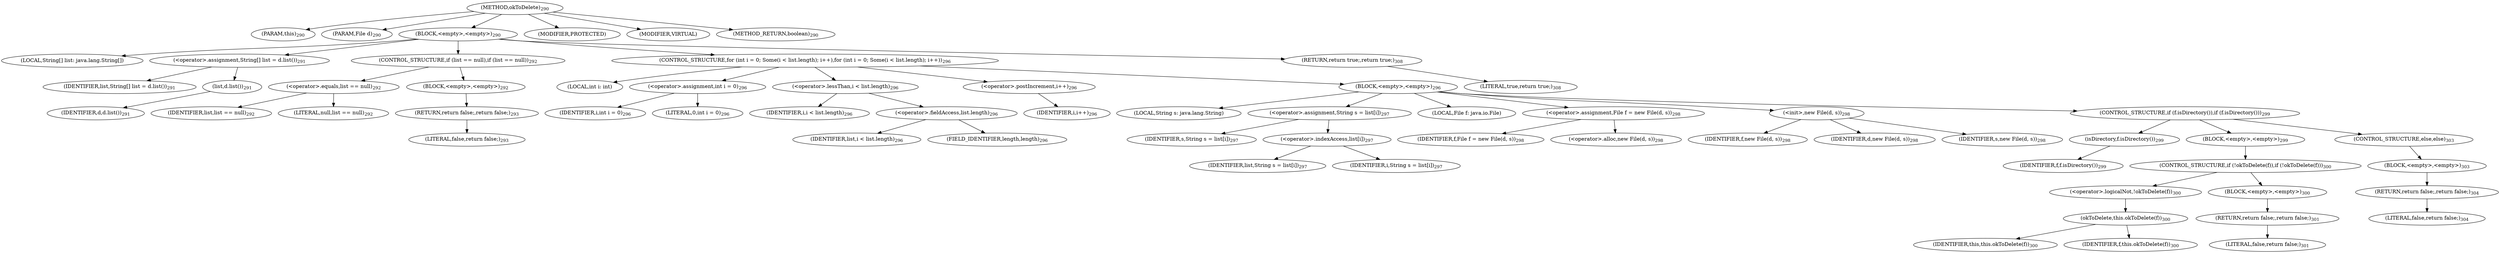 digraph "okToDelete" {  
"590" [label = <(METHOD,okToDelete)<SUB>290</SUB>> ]
"48" [label = <(PARAM,this)<SUB>290</SUB>> ]
"591" [label = <(PARAM,File d)<SUB>290</SUB>> ]
"592" [label = <(BLOCK,&lt;empty&gt;,&lt;empty&gt;)<SUB>290</SUB>> ]
"593" [label = <(LOCAL,String[] list: java.lang.String[])> ]
"594" [label = <(&lt;operator&gt;.assignment,String[] list = d.list())<SUB>291</SUB>> ]
"595" [label = <(IDENTIFIER,list,String[] list = d.list())<SUB>291</SUB>> ]
"596" [label = <(list,d.list())<SUB>291</SUB>> ]
"597" [label = <(IDENTIFIER,d,d.list())<SUB>291</SUB>> ]
"598" [label = <(CONTROL_STRUCTURE,if (list == null),if (list == null))<SUB>292</SUB>> ]
"599" [label = <(&lt;operator&gt;.equals,list == null)<SUB>292</SUB>> ]
"600" [label = <(IDENTIFIER,list,list == null)<SUB>292</SUB>> ]
"601" [label = <(LITERAL,null,list == null)<SUB>292</SUB>> ]
"602" [label = <(BLOCK,&lt;empty&gt;,&lt;empty&gt;)<SUB>292</SUB>> ]
"603" [label = <(RETURN,return false;,return false;)<SUB>293</SUB>> ]
"604" [label = <(LITERAL,false,return false;)<SUB>293</SUB>> ]
"605" [label = <(CONTROL_STRUCTURE,for (int i = 0; Some(i &lt; list.length); i++),for (int i = 0; Some(i &lt; list.length); i++))<SUB>296</SUB>> ]
"606" [label = <(LOCAL,int i: int)> ]
"607" [label = <(&lt;operator&gt;.assignment,int i = 0)<SUB>296</SUB>> ]
"608" [label = <(IDENTIFIER,i,int i = 0)<SUB>296</SUB>> ]
"609" [label = <(LITERAL,0,int i = 0)<SUB>296</SUB>> ]
"610" [label = <(&lt;operator&gt;.lessThan,i &lt; list.length)<SUB>296</SUB>> ]
"611" [label = <(IDENTIFIER,i,i &lt; list.length)<SUB>296</SUB>> ]
"612" [label = <(&lt;operator&gt;.fieldAccess,list.length)<SUB>296</SUB>> ]
"613" [label = <(IDENTIFIER,list,i &lt; list.length)<SUB>296</SUB>> ]
"614" [label = <(FIELD_IDENTIFIER,length,length)<SUB>296</SUB>> ]
"615" [label = <(&lt;operator&gt;.postIncrement,i++)<SUB>296</SUB>> ]
"616" [label = <(IDENTIFIER,i,i++)<SUB>296</SUB>> ]
"617" [label = <(BLOCK,&lt;empty&gt;,&lt;empty&gt;)<SUB>296</SUB>> ]
"618" [label = <(LOCAL,String s: java.lang.String)> ]
"619" [label = <(&lt;operator&gt;.assignment,String s = list[i])<SUB>297</SUB>> ]
"620" [label = <(IDENTIFIER,s,String s = list[i])<SUB>297</SUB>> ]
"621" [label = <(&lt;operator&gt;.indexAccess,list[i])<SUB>297</SUB>> ]
"622" [label = <(IDENTIFIER,list,String s = list[i])<SUB>297</SUB>> ]
"623" [label = <(IDENTIFIER,i,String s = list[i])<SUB>297</SUB>> ]
"46" [label = <(LOCAL,File f: java.io.File)> ]
"624" [label = <(&lt;operator&gt;.assignment,File f = new File(d, s))<SUB>298</SUB>> ]
"625" [label = <(IDENTIFIER,f,File f = new File(d, s))<SUB>298</SUB>> ]
"626" [label = <(&lt;operator&gt;.alloc,new File(d, s))<SUB>298</SUB>> ]
"627" [label = <(&lt;init&gt;,new File(d, s))<SUB>298</SUB>> ]
"45" [label = <(IDENTIFIER,f,new File(d, s))<SUB>298</SUB>> ]
"628" [label = <(IDENTIFIER,d,new File(d, s))<SUB>298</SUB>> ]
"629" [label = <(IDENTIFIER,s,new File(d, s))<SUB>298</SUB>> ]
"630" [label = <(CONTROL_STRUCTURE,if (f.isDirectory()),if (f.isDirectory()))<SUB>299</SUB>> ]
"631" [label = <(isDirectory,f.isDirectory())<SUB>299</SUB>> ]
"632" [label = <(IDENTIFIER,f,f.isDirectory())<SUB>299</SUB>> ]
"633" [label = <(BLOCK,&lt;empty&gt;,&lt;empty&gt;)<SUB>299</SUB>> ]
"634" [label = <(CONTROL_STRUCTURE,if (!okToDelete(f)),if (!okToDelete(f)))<SUB>300</SUB>> ]
"635" [label = <(&lt;operator&gt;.logicalNot,!okToDelete(f))<SUB>300</SUB>> ]
"636" [label = <(okToDelete,this.okToDelete(f))<SUB>300</SUB>> ]
"47" [label = <(IDENTIFIER,this,this.okToDelete(f))<SUB>300</SUB>> ]
"637" [label = <(IDENTIFIER,f,this.okToDelete(f))<SUB>300</SUB>> ]
"638" [label = <(BLOCK,&lt;empty&gt;,&lt;empty&gt;)<SUB>300</SUB>> ]
"639" [label = <(RETURN,return false;,return false;)<SUB>301</SUB>> ]
"640" [label = <(LITERAL,false,return false;)<SUB>301</SUB>> ]
"641" [label = <(CONTROL_STRUCTURE,else,else)<SUB>303</SUB>> ]
"642" [label = <(BLOCK,&lt;empty&gt;,&lt;empty&gt;)<SUB>303</SUB>> ]
"643" [label = <(RETURN,return false;,return false;)<SUB>304</SUB>> ]
"644" [label = <(LITERAL,false,return false;)<SUB>304</SUB>> ]
"645" [label = <(RETURN,return true;,return true;)<SUB>308</SUB>> ]
"646" [label = <(LITERAL,true,return true;)<SUB>308</SUB>> ]
"647" [label = <(MODIFIER,PROTECTED)> ]
"648" [label = <(MODIFIER,VIRTUAL)> ]
"649" [label = <(METHOD_RETURN,boolean)<SUB>290</SUB>> ]
  "590" -> "48" 
  "590" -> "591" 
  "590" -> "592" 
  "590" -> "647" 
  "590" -> "648" 
  "590" -> "649" 
  "592" -> "593" 
  "592" -> "594" 
  "592" -> "598" 
  "592" -> "605" 
  "592" -> "645" 
  "594" -> "595" 
  "594" -> "596" 
  "596" -> "597" 
  "598" -> "599" 
  "598" -> "602" 
  "599" -> "600" 
  "599" -> "601" 
  "602" -> "603" 
  "603" -> "604" 
  "605" -> "606" 
  "605" -> "607" 
  "605" -> "610" 
  "605" -> "615" 
  "605" -> "617" 
  "607" -> "608" 
  "607" -> "609" 
  "610" -> "611" 
  "610" -> "612" 
  "612" -> "613" 
  "612" -> "614" 
  "615" -> "616" 
  "617" -> "618" 
  "617" -> "619" 
  "617" -> "46" 
  "617" -> "624" 
  "617" -> "627" 
  "617" -> "630" 
  "619" -> "620" 
  "619" -> "621" 
  "621" -> "622" 
  "621" -> "623" 
  "624" -> "625" 
  "624" -> "626" 
  "627" -> "45" 
  "627" -> "628" 
  "627" -> "629" 
  "630" -> "631" 
  "630" -> "633" 
  "630" -> "641" 
  "631" -> "632" 
  "633" -> "634" 
  "634" -> "635" 
  "634" -> "638" 
  "635" -> "636" 
  "636" -> "47" 
  "636" -> "637" 
  "638" -> "639" 
  "639" -> "640" 
  "641" -> "642" 
  "642" -> "643" 
  "643" -> "644" 
  "645" -> "646" 
}

